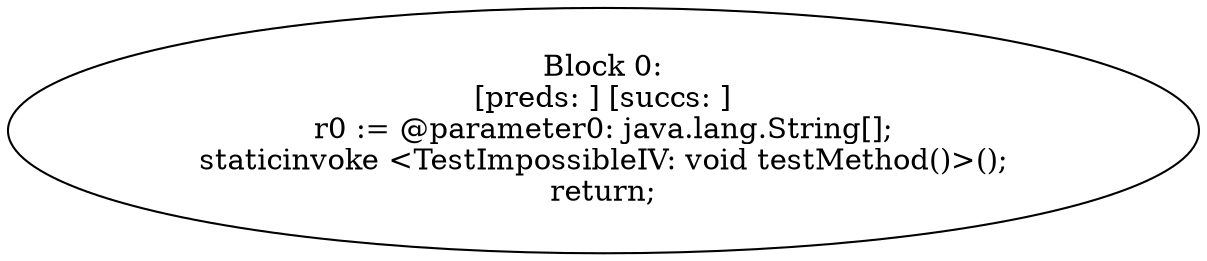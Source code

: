 digraph "unitGraph" {
    "Block 0:
[preds: ] [succs: ]
r0 := @parameter0: java.lang.String[];
staticinvoke <TestImpossibleIV: void testMethod()>();
return;
"
}
